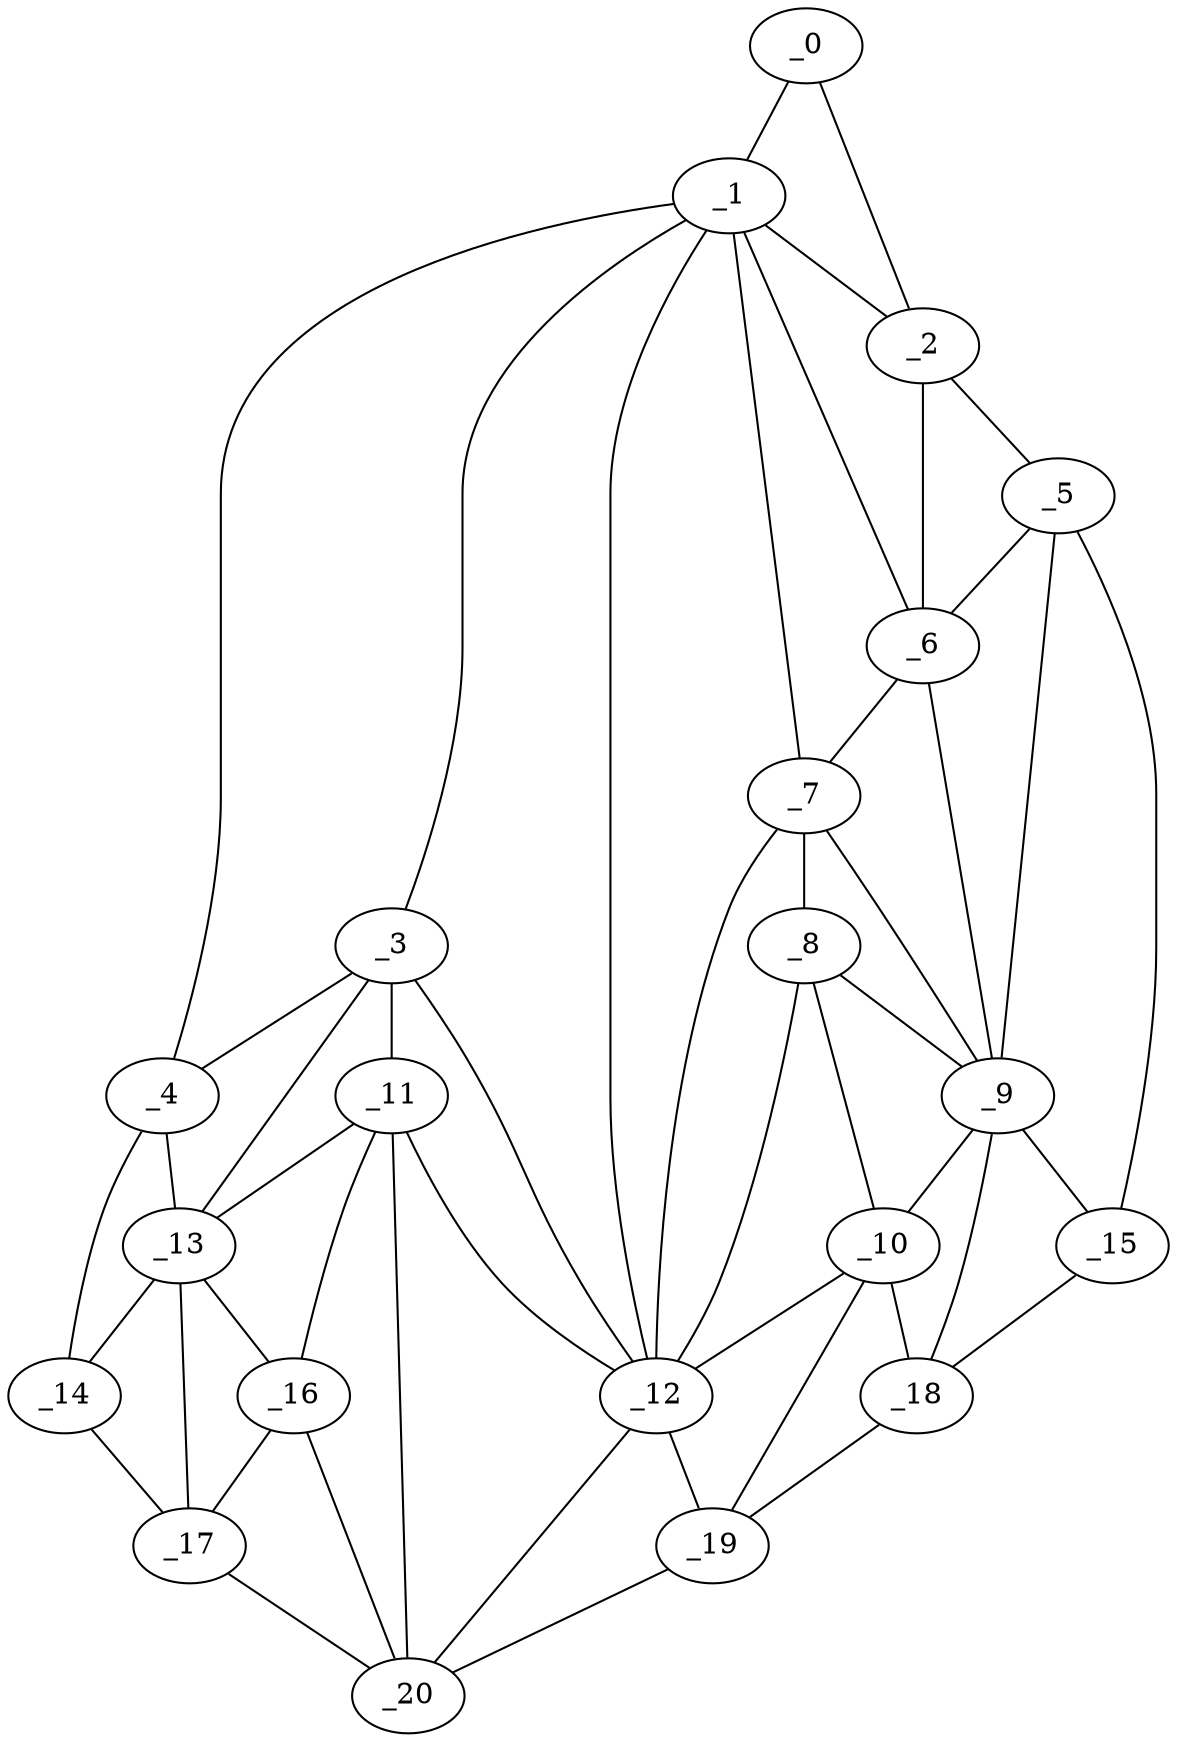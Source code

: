 graph "obj93__275.gxl" {
	_0	 [x=37,
		y=9];
	_1	 [x=37,
		y=14];
	_0 -- _1	 [valence=1];
	_2	 [x=51,
		y=3];
	_0 -- _2	 [valence=1];
	_1 -- _2	 [valence=2];
	_3	 [x=54,
		y=102];
	_1 -- _3	 [valence=2];
	_4	 [x=55,
		y=122];
	_1 -- _4	 [valence=1];
	_6	 [x=64,
		y=14];
	_1 -- _6	 [valence=2];
	_7	 [x=66,
		y=23];
	_1 -- _7	 [valence=2];
	_12	 [x=81,
		y=74];
	_1 -- _12	 [valence=1];
	_5	 [x=64,
		y=5];
	_2 -- _5	 [valence=1];
	_2 -- _6	 [valence=2];
	_3 -- _4	 [valence=2];
	_11	 [x=80,
		y=84];
	_3 -- _11	 [valence=1];
	_3 -- _12	 [valence=2];
	_13	 [x=83,
		y=104];
	_3 -- _13	 [valence=2];
	_4 -- _13	 [valence=2];
	_14	 [x=92,
		y=115];
	_4 -- _14	 [valence=1];
	_5 -- _6	 [valence=2];
	_9	 [x=77,
		y=20];
	_5 -- _9	 [valence=2];
	_15	 [x=93,
		y=14];
	_5 -- _15	 [valence=1];
	_6 -- _7	 [valence=2];
	_6 -- _9	 [valence=1];
	_8	 [x=73,
		y=29];
	_7 -- _8	 [valence=1];
	_7 -- _9	 [valence=2];
	_7 -- _12	 [valence=2];
	_8 -- _9	 [valence=1];
	_10	 [x=79,
		y=29];
	_8 -- _10	 [valence=2];
	_8 -- _12	 [valence=2];
	_9 -- _10	 [valence=2];
	_9 -- _15	 [valence=1];
	_18	 [x=96,
		y=23];
	_9 -- _18	 [valence=2];
	_10 -- _12	 [valence=1];
	_10 -- _18	 [valence=2];
	_19	 [x=96,
		y=63];
	_10 -- _19	 [valence=2];
	_11 -- _12	 [valence=2];
	_11 -- _13	 [valence=2];
	_16	 [x=95,
		y=92];
	_11 -- _16	 [valence=2];
	_20	 [x=96,
		y=76];
	_11 -- _20	 [valence=2];
	_12 -- _19	 [valence=2];
	_12 -- _20	 [valence=2];
	_13 -- _14	 [valence=2];
	_13 -- _16	 [valence=1];
	_17	 [x=95,
		y=102];
	_13 -- _17	 [valence=1];
	_14 -- _17	 [valence=1];
	_15 -- _18	 [valence=1];
	_16 -- _17	 [valence=2];
	_16 -- _20	 [valence=1];
	_17 -- _20	 [valence=1];
	_18 -- _19	 [valence=1];
	_19 -- _20	 [valence=1];
}
